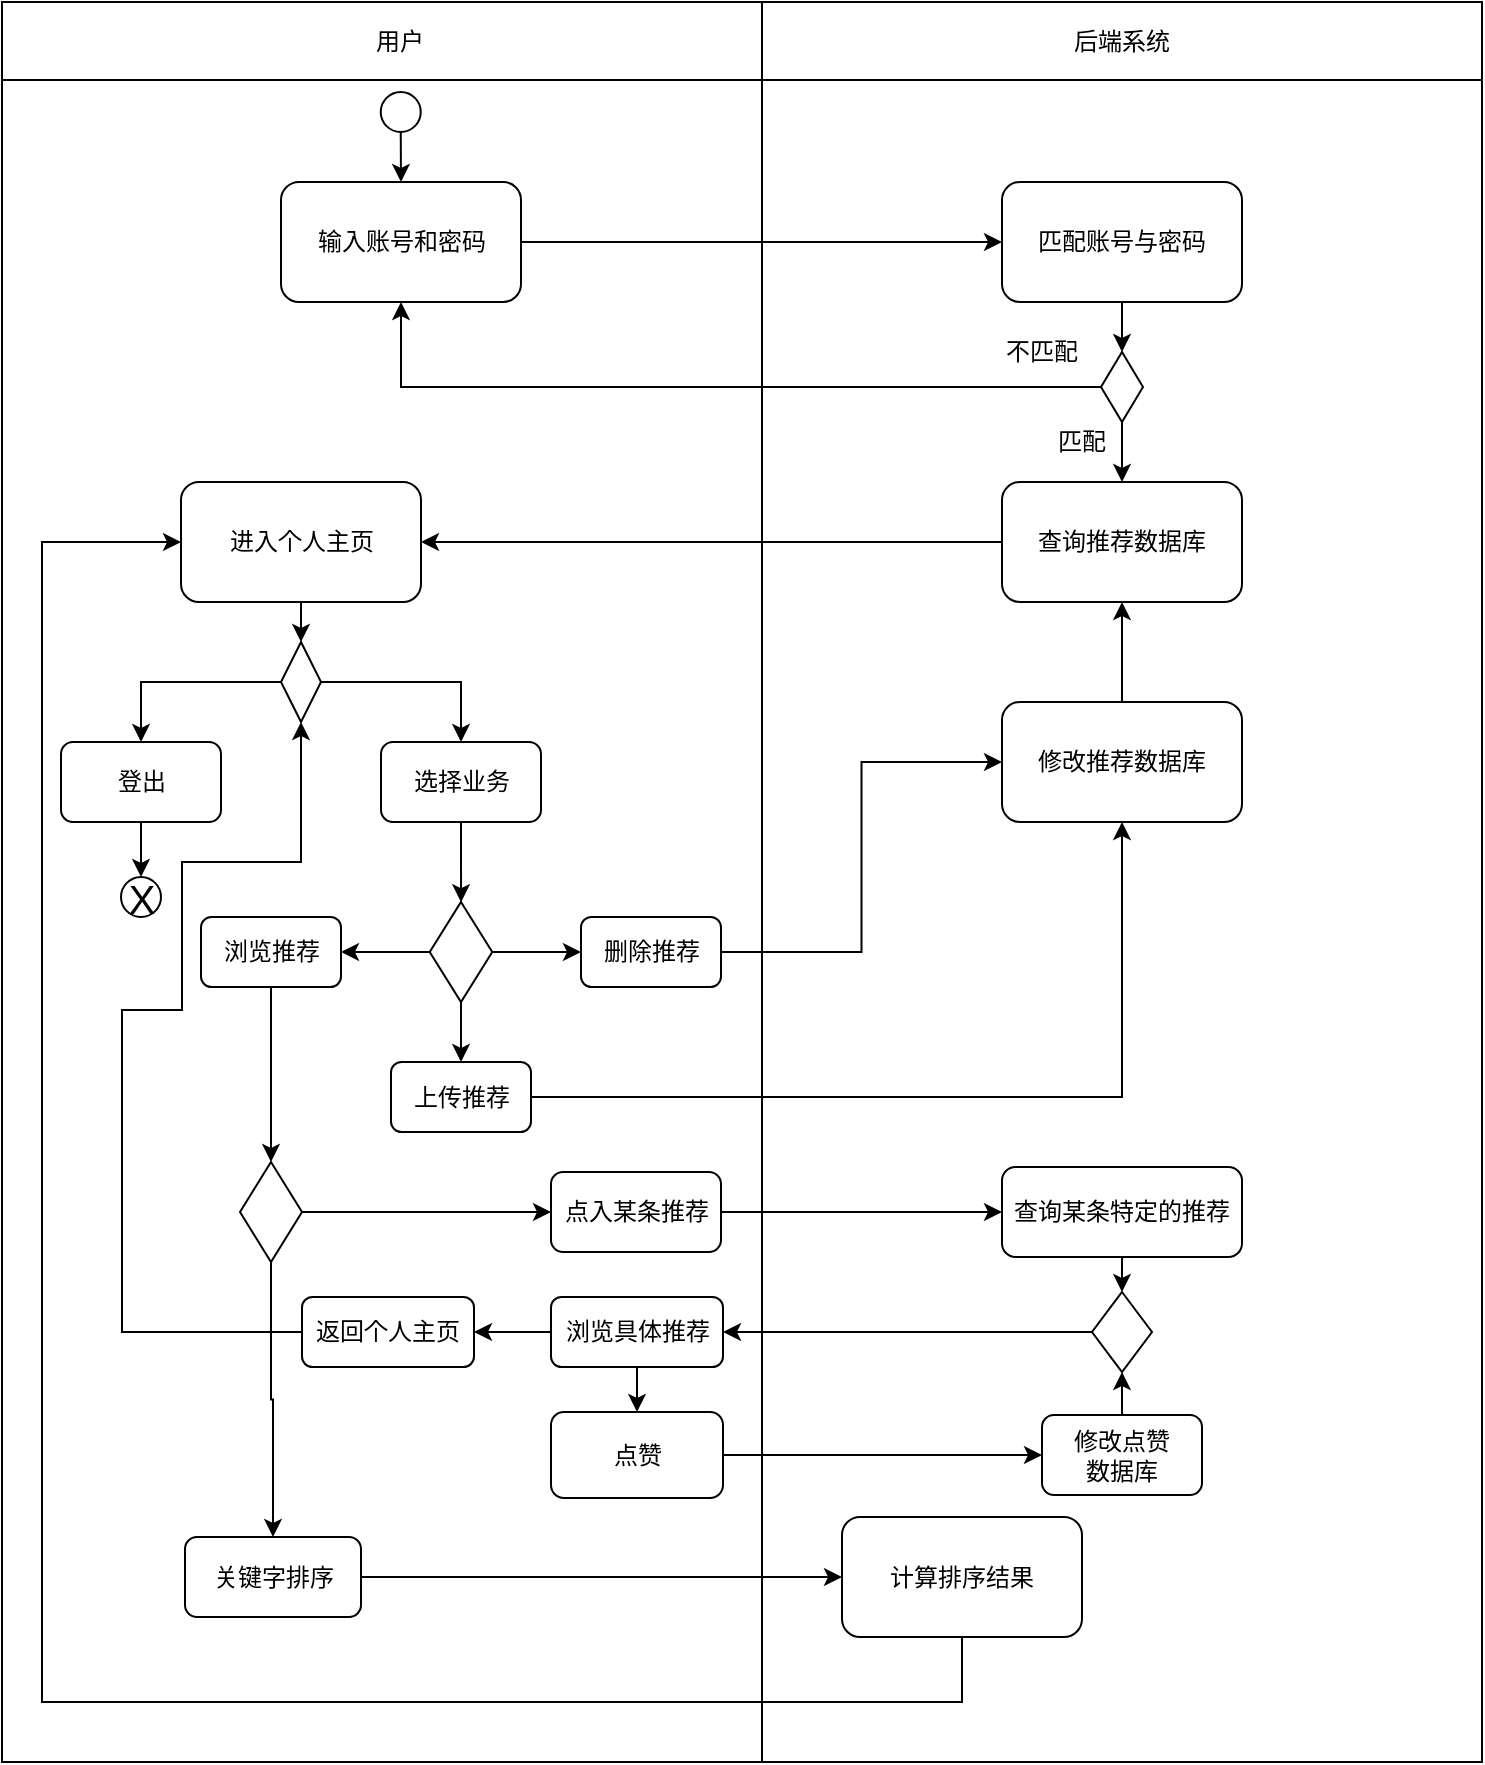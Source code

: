 <mxfile version="12.2.4" pages="1"><diagram id="JRes2WZ5ISCppnvXgMgh" name="第 1 页"><mxGraphModel dx="1190" dy="620" grid="1" gridSize="10" guides="1" tooltips="1" connect="1" arrows="1" fold="1" page="1" pageScale="1" pageWidth="827" pageHeight="1169" math="0" shadow="0"><root><mxCell id="0"/><mxCell id="1" parent="0"/><mxCell id="3" value="" style="shape=internalStorage;whiteSpace=wrap;html=1;backgroundOutline=1;dx=380;dy=39;" parent="1" vertex="1"><mxGeometry y="50" width="740" height="880" as="geometry"/></mxCell><mxCell id="4" value="用户" style="text;html=1;strokeColor=none;fillColor=none;align=center;verticalAlign=middle;whiteSpace=wrap;rounded=0;" parent="1" vertex="1"><mxGeometry x="179.37" y="60" width="40" height="20" as="geometry"/></mxCell><mxCell id="5" value="后端系统" style="text;html=1;strokeColor=none;fillColor=none;align=center;verticalAlign=middle;whiteSpace=wrap;rounded=0;" parent="1" vertex="1"><mxGeometry x="515" y="60" width="90" height="20" as="geometry"/></mxCell><mxCell id="62" style="edgeStyle=orthogonalEdgeStyle;rounded=0;orthogonalLoop=1;jettySize=auto;html=1;exitX=0.5;exitY=1;exitDx=0;exitDy=0;entryX=0.5;entryY=0;entryDx=0;entryDy=0;" parent="1" source="6" target="60" edge="1"><mxGeometry relative="1" as="geometry"/></mxCell><mxCell id="6" value="" style="ellipse;whiteSpace=wrap;html=1;aspect=fixed;fillColor=none;" parent="1" vertex="1"><mxGeometry x="189.37" y="95" width="20" height="20" as="geometry"/></mxCell><mxCell id="8" value="匹配账号与密码" style="rounded=1;whiteSpace=wrap;html=1;" parent="1" vertex="1"><mxGeometry x="500" y="140" width="120" height="60" as="geometry"/></mxCell><mxCell id="57" style="edgeStyle=orthogonalEdgeStyle;rounded=0;orthogonalLoop=1;jettySize=auto;html=1;exitX=0.5;exitY=1;exitDx=0;exitDy=0;entryX=0.5;entryY=0;entryDx=0;entryDy=0;" parent="1" source="11" target="31" edge="1"><mxGeometry relative="1" as="geometry"/></mxCell><mxCell id="63" style="edgeStyle=orthogonalEdgeStyle;rounded=0;orthogonalLoop=1;jettySize=auto;html=1;exitX=0;exitY=0.5;exitDx=0;exitDy=0;" parent="1" source="11" target="60" edge="1"><mxGeometry relative="1" as="geometry"/></mxCell><mxCell id="11" value="" style="rhombus;whiteSpace=wrap;html=1;" parent="1" vertex="1"><mxGeometry x="549.5" y="225" width="21" height="35" as="geometry"/></mxCell><mxCell id="12" value="" style="endArrow=classic;html=1;exitX=0.5;exitY=1;exitDx=0;exitDy=0;entryX=0.5;entryY=0;entryDx=0;entryDy=0;" parent="1" source="8" target="11" edge="1"><mxGeometry width="50" height="50" relative="1" as="geometry"><mxPoint x="390" y="310" as="sourcePoint"/><mxPoint x="440" y="260" as="targetPoint"/></mxGeometry></mxCell><mxCell id="14" value="不匹配" style="text;html=1;strokeColor=none;fillColor=none;align=center;verticalAlign=middle;whiteSpace=wrap;rounded=0;" parent="1" vertex="1"><mxGeometry x="500" y="215" width="40" height="20" as="geometry"/></mxCell><mxCell id="48" style="edgeStyle=orthogonalEdgeStyle;rounded=0;orthogonalLoop=1;jettySize=auto;html=1;exitX=0.5;exitY=1;exitDx=0;exitDy=0;entryX=0.5;entryY=0;entryDx=0;entryDy=0;" parent="1" source="15" target="47" edge="1"><mxGeometry relative="1" as="geometry"/></mxCell><mxCell id="15" value="进入个人主页" style="rounded=1;whiteSpace=wrap;html=1;" parent="1" vertex="1"><mxGeometry x="89.5" y="290" width="120" height="60" as="geometry"/></mxCell><mxCell id="18" value="匹配" style="text;html=1;strokeColor=none;fillColor=none;align=center;verticalAlign=middle;whiteSpace=wrap;rounded=0;" parent="1" vertex="1"><mxGeometry x="520" y="260" width="40" height="20" as="geometry"/></mxCell><mxCell id="27" style="edgeStyle=orthogonalEdgeStyle;rounded=0;orthogonalLoop=1;jettySize=auto;html=1;exitX=1;exitY=0.5;exitDx=0;exitDy=0;entryX=0;entryY=0.5;entryDx=0;entryDy=0;" parent="1" source="19" target="24" edge="1"><mxGeometry relative="1" as="geometry"/></mxCell><mxCell id="28" style="edgeStyle=orthogonalEdgeStyle;rounded=0;orthogonalLoop=1;jettySize=auto;html=1;exitX=0.5;exitY=1;exitDx=0;exitDy=0;entryX=0.5;entryY=0;entryDx=0;entryDy=0;" parent="1" source="19" target="26" edge="1"><mxGeometry relative="1" as="geometry"/></mxCell><mxCell id="29" style="edgeStyle=orthogonalEdgeStyle;rounded=0;orthogonalLoop=1;jettySize=auto;html=1;exitX=0;exitY=0.5;exitDx=0;exitDy=0;entryX=1;entryY=0.5;entryDx=0;entryDy=0;" parent="1" source="19" target="23" edge="1"><mxGeometry relative="1" as="geometry"/></mxCell><mxCell id="19" value="" style="rhombus;whiteSpace=wrap;html=1;" parent="1" vertex="1"><mxGeometry x="213.87" y="500" width="31.25" height="50" as="geometry"/></mxCell><mxCell id="22" style="edgeStyle=orthogonalEdgeStyle;rounded=0;orthogonalLoop=1;jettySize=auto;html=1;exitX=0.5;exitY=1;exitDx=0;exitDy=0;" parent="1" source="20" target="19" edge="1"><mxGeometry relative="1" as="geometry"/></mxCell><mxCell id="20" value="选择业务" style="rounded=1;whiteSpace=wrap;html=1;" parent="1" vertex="1"><mxGeometry x="189.5" y="420" width="80" height="40" as="geometry"/></mxCell><mxCell id="71" style="edgeStyle=orthogonalEdgeStyle;rounded=0;orthogonalLoop=1;jettySize=auto;html=1;exitX=0.5;exitY=1;exitDx=0;exitDy=0;entryX=0.5;entryY=0;entryDx=0;entryDy=0;" parent="1" source="23" target="70" edge="1"><mxGeometry relative="1" as="geometry"/></mxCell><mxCell id="23" value="浏览推荐" style="rounded=1;whiteSpace=wrap;html=1;" parent="1" vertex="1"><mxGeometry x="99.5" y="507.5" width="70" height="35" as="geometry"/></mxCell><mxCell id="64" style="edgeStyle=orthogonalEdgeStyle;rounded=0;orthogonalLoop=1;jettySize=auto;html=1;exitX=1;exitY=0.5;exitDx=0;exitDy=0;entryX=0;entryY=0.5;entryDx=0;entryDy=0;" parent="1" source="24" target="30" edge="1"><mxGeometry relative="1" as="geometry"/></mxCell><mxCell id="24" value="删除推荐" style="rounded=1;whiteSpace=wrap;html=1;" parent="1" vertex="1"><mxGeometry x="289.5" y="507.5" width="70" height="35" as="geometry"/></mxCell><mxCell id="65" style="edgeStyle=orthogonalEdgeStyle;rounded=0;orthogonalLoop=1;jettySize=auto;html=1;exitX=1;exitY=0.5;exitDx=0;exitDy=0;" parent="1" source="26" target="30" edge="1"><mxGeometry relative="1" as="geometry"/></mxCell><mxCell id="26" value="上传推荐" style="rounded=1;whiteSpace=wrap;html=1;" parent="1" vertex="1"><mxGeometry x="194.5" y="580" width="70" height="35" as="geometry"/></mxCell><mxCell id="66" style="edgeStyle=orthogonalEdgeStyle;rounded=0;orthogonalLoop=1;jettySize=auto;html=1;exitX=0.5;exitY=0;exitDx=0;exitDy=0;" parent="1" source="30" target="31" edge="1"><mxGeometry relative="1" as="geometry"/></mxCell><mxCell id="30" value="修改推荐数据库" style="rounded=1;whiteSpace=wrap;html=1;" parent="1" vertex="1"><mxGeometry x="500" y="400" width="120" height="60" as="geometry"/></mxCell><mxCell id="59" style="edgeStyle=orthogonalEdgeStyle;rounded=0;orthogonalLoop=1;jettySize=auto;html=1;exitX=0;exitY=0.5;exitDx=0;exitDy=0;entryX=1;entryY=0.5;entryDx=0;entryDy=0;" parent="1" source="31" target="15" edge="1"><mxGeometry relative="1" as="geometry"/></mxCell><mxCell id="31" value="查询推荐数据库" style="rounded=1;whiteSpace=wrap;html=1;" parent="1" vertex="1"><mxGeometry x="500" y="290" width="120" height="60" as="geometry"/></mxCell><mxCell id="55" style="edgeStyle=orthogonalEdgeStyle;rounded=0;orthogonalLoop=1;jettySize=auto;html=1;exitX=0.5;exitY=1;exitDx=0;exitDy=0;entryX=0.5;entryY=0;entryDx=0;entryDy=0;" parent="1" source="46" target="52" edge="1"><mxGeometry relative="1" as="geometry"/></mxCell><mxCell id="46" value="登出" style="rounded=1;whiteSpace=wrap;html=1;" parent="1" vertex="1"><mxGeometry x="29.5" y="420" width="80" height="40" as="geometry"/></mxCell><mxCell id="49" style="edgeStyle=orthogonalEdgeStyle;rounded=0;orthogonalLoop=1;jettySize=auto;html=1;exitX=1;exitY=0.5;exitDx=0;exitDy=0;entryX=0.5;entryY=0;entryDx=0;entryDy=0;" parent="1" source="47" target="20" edge="1"><mxGeometry relative="1" as="geometry"><Array as="points"><mxPoint x="230" y="390"/></Array></mxGeometry></mxCell><mxCell id="50" style="edgeStyle=orthogonalEdgeStyle;rounded=0;orthogonalLoop=1;jettySize=auto;html=1;exitX=0;exitY=0.5;exitDx=0;exitDy=0;" parent="1" source="47" target="46" edge="1"><mxGeometry relative="1" as="geometry"/></mxCell><mxCell id="47" value="" style="rhombus;whiteSpace=wrap;html=1;fillColor=none;gradientColor=#ffffff;" parent="1" vertex="1"><mxGeometry x="139.5" y="370" width="20" height="40" as="geometry"/></mxCell><mxCell id="52" value="X" style="ellipse;whiteSpace=wrap;html=1;aspect=fixed;fillColor=none;gradientColor=none;fontSize=20;" parent="1" vertex="1"><mxGeometry x="59.5" y="487.5" width="20" height="20" as="geometry"/></mxCell><mxCell id="61" style="edgeStyle=orthogonalEdgeStyle;rounded=0;orthogonalLoop=1;jettySize=auto;html=1;exitX=1;exitY=0.5;exitDx=0;exitDy=0;" parent="1" source="60" target="8" edge="1"><mxGeometry relative="1" as="geometry"/></mxCell><mxCell id="60" value="输入账号和密码" style="rounded=1;whiteSpace=wrap;html=1;fillColor=none;gradientColor=#ffffff;" parent="1" vertex="1"><mxGeometry x="139.5" y="140" width="120" height="60" as="geometry"/></mxCell><mxCell id="86" style="edgeStyle=orthogonalEdgeStyle;rounded=0;orthogonalLoop=1;jettySize=auto;html=1;exitX=0.5;exitY=1;exitDx=0;exitDy=0;entryX=0.5;entryY=0;entryDx=0;entryDy=0;" parent="1" source="67" target="85" edge="1"><mxGeometry relative="1" as="geometry"/></mxCell><mxCell id="67" value="查询某条特定的推荐" style="rounded=1;whiteSpace=wrap;html=1;fillColor=none;gradientColor=#ffffff;" parent="1" vertex="1"><mxGeometry x="500" y="632.5" width="120" height="45" as="geometry"/></mxCell><mxCell id="77" style="edgeStyle=orthogonalEdgeStyle;rounded=0;orthogonalLoop=1;jettySize=auto;html=1;exitX=1;exitY=0.5;exitDx=0;exitDy=0;entryX=0;entryY=0.5;entryDx=0;entryDy=0;" parent="1" source="69" target="76" edge="1"><mxGeometry relative="1" as="geometry"/></mxCell><mxCell id="69" value="关键字排序" style="rounded=1;whiteSpace=wrap;html=1;fillColor=none;gradientColor=#ffffff;" parent="1" vertex="1"><mxGeometry x="91.5" y="817.5" width="88" height="40" as="geometry"/></mxCell><mxCell id="74" style="edgeStyle=orthogonalEdgeStyle;rounded=0;orthogonalLoop=1;jettySize=auto;html=1;exitX=1;exitY=0.5;exitDx=0;exitDy=0;entryX=0;entryY=0.5;entryDx=0;entryDy=0;" parent="1" source="70" target="72" edge="1"><mxGeometry relative="1" as="geometry"/></mxCell><mxCell id="102" style="edgeStyle=orthogonalEdgeStyle;rounded=0;orthogonalLoop=1;jettySize=auto;html=1;exitX=0.5;exitY=1;exitDx=0;exitDy=0;" parent="1" source="70" target="69" edge="1"><mxGeometry relative="1" as="geometry"/></mxCell><mxCell id="70" value="" style="rhombus;whiteSpace=wrap;html=1;fillColor=none;gradientColor=#ffffff;" parent="1" vertex="1"><mxGeometry x="119" y="630" width="31" height="50" as="geometry"/></mxCell><mxCell id="75" style="edgeStyle=orthogonalEdgeStyle;rounded=0;orthogonalLoop=1;jettySize=auto;html=1;exitX=1;exitY=0.5;exitDx=0;exitDy=0;entryX=0;entryY=0.5;entryDx=0;entryDy=0;" parent="1" source="72" target="67" edge="1"><mxGeometry relative="1" as="geometry"/></mxCell><mxCell id="72" value="点入某条推荐" style="rounded=1;whiteSpace=wrap;html=1;fillColor=none;gradientColor=#ffffff;" parent="1" vertex="1"><mxGeometry x="274.5" y="635" width="85" height="40" as="geometry"/></mxCell><mxCell id="89" style="edgeStyle=orthogonalEdgeStyle;rounded=0;orthogonalLoop=1;jettySize=auto;html=1;exitX=0.5;exitY=1;exitDx=0;exitDy=0;entryX=0;entryY=0.5;entryDx=0;entryDy=0;" parent="1" source="76" target="15" edge="1"><mxGeometry relative="1" as="geometry"><Array as="points"><mxPoint x="480" y="900"/><mxPoint x="20" y="900"/><mxPoint x="20" y="320"/></Array></mxGeometry></mxCell><mxCell id="76" value="计算排序结果" style="rounded=1;whiteSpace=wrap;html=1;fillColor=none;gradientColor=#ffffff;" parent="1" vertex="1"><mxGeometry x="420" y="807.5" width="120" height="60" as="geometry"/></mxCell><mxCell id="93" style="edgeStyle=orthogonalEdgeStyle;rounded=0;orthogonalLoop=1;jettySize=auto;html=1;exitX=0.5;exitY=1;exitDx=0;exitDy=0;entryX=0.5;entryY=0;entryDx=0;entryDy=0;" parent="1" source="83" target="91" edge="1"><mxGeometry relative="1" as="geometry"/></mxCell><mxCell id="99" style="edgeStyle=orthogonalEdgeStyle;rounded=0;orthogonalLoop=1;jettySize=auto;html=1;exitX=0;exitY=0.5;exitDx=0;exitDy=0;entryX=1;entryY=0.5;entryDx=0;entryDy=0;" parent="1" source="83" target="98" edge="1"><mxGeometry relative="1" as="geometry"/></mxCell><mxCell id="83" value="浏览具体推荐" style="rounded=1;whiteSpace=wrap;html=1;fillColor=none;gradientColor=#ffffff;" parent="1" vertex="1"><mxGeometry x="274.5" y="697.5" width="86" height="35" as="geometry"/></mxCell><mxCell id="87" style="edgeStyle=orthogonalEdgeStyle;rounded=0;orthogonalLoop=1;jettySize=auto;html=1;exitX=0;exitY=0.5;exitDx=0;exitDy=0;entryX=1;entryY=0.5;entryDx=0;entryDy=0;" parent="1" source="85" target="83" edge="1"><mxGeometry relative="1" as="geometry"/></mxCell><mxCell id="85" value="" style="rhombus;whiteSpace=wrap;html=1;fillColor=none;gradientColor=#ffffff;" parent="1" vertex="1"><mxGeometry x="545" y="695" width="30" height="40" as="geometry"/></mxCell><mxCell id="94" style="edgeStyle=orthogonalEdgeStyle;rounded=0;orthogonalLoop=1;jettySize=auto;html=1;exitX=0.5;exitY=0;exitDx=0;exitDy=0;entryX=0.5;entryY=1;entryDx=0;entryDy=0;" parent="1" source="88" target="85" edge="1"><mxGeometry relative="1" as="geometry"/></mxCell><mxCell id="88" value="修改点赞&lt;br&gt;数据库" style="rounded=1;whiteSpace=wrap;html=1;fillColor=none;gradientColor=#ffffff;" parent="1" vertex="1"><mxGeometry x="520" y="756.5" width="80" height="40" as="geometry"/></mxCell><mxCell id="92" style="edgeStyle=orthogonalEdgeStyle;rounded=0;orthogonalLoop=1;jettySize=auto;html=1;exitX=1;exitY=0.5;exitDx=0;exitDy=0;entryX=0;entryY=0.5;entryDx=0;entryDy=0;" parent="1" source="91" target="88" edge="1"><mxGeometry relative="1" as="geometry"/></mxCell><mxCell id="91" value="点赞" style="rounded=1;whiteSpace=wrap;html=1;fillColor=none;gradientColor=#ffffff;" parent="1" vertex="1"><mxGeometry x="274.5" y="755" width="86" height="43" as="geometry"/></mxCell><mxCell id="101" style="edgeStyle=orthogonalEdgeStyle;rounded=0;orthogonalLoop=1;jettySize=auto;html=1;exitX=0;exitY=0.5;exitDx=0;exitDy=0;entryX=0.5;entryY=1;entryDx=0;entryDy=0;" parent="1" source="98" target="47" edge="1"><mxGeometry relative="1" as="geometry"><Array as="points"><mxPoint x="60" y="715"/><mxPoint x="60" y="554"/><mxPoint x="90" y="554"/><mxPoint x="90" y="480"/><mxPoint x="150" y="480"/></Array></mxGeometry></mxCell><mxCell id="98" value="返回个人主页" style="rounded=1;whiteSpace=wrap;html=1;fillColor=none;gradientColor=#ffffff;" parent="1" vertex="1"><mxGeometry x="150" y="697.5" width="86" height="35" as="geometry"/></mxCell></root></mxGraphModel></diagram></mxfile>